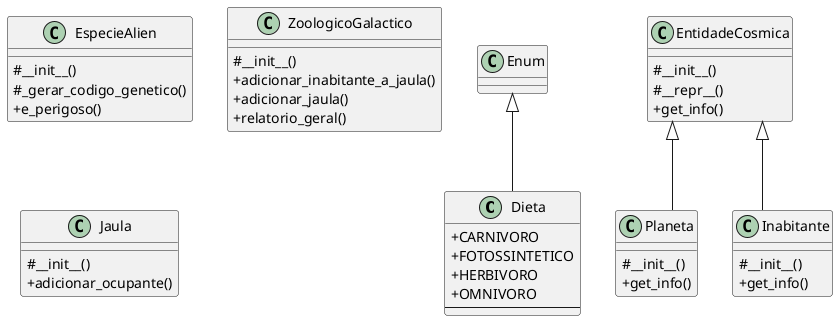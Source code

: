@startuml
skinparam classAttributeIconSize 0
skinparam linetype ortho

class Dieta {
  +CARNIVORO
  +FOTOSSINTETICO
  +HERBIVORO
  +OMNIVORO
  --
}

class EntidadeCosmica {
  #__init__()
  #__repr__()
  +get_info()
}

class Planeta {
  #__init__()
  +get_info()
}

class EspecieAlien {
  #__init__()
  #_gerar_codigo_genetico()
  +e_perigoso()
}

class Inabitante {
  #__init__()
  +get_info()
}

class ZoologicoGalactico {
  #__init__()
  +adicionar_inabitante_a_jaula()
  +adicionar_jaula()
  +relatorio_geral()
}

class Jaula {
  #__init__()
  +adicionar_ocupante()
}

Enum <|-- Dieta
EntidadeCosmica <|-- Planeta
EntidadeCosmica <|-- Inabitante
@enduml